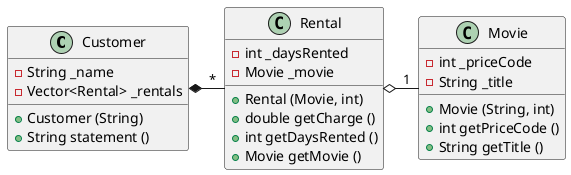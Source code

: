 @startuml
Customer *- "*" Rental
Rental   o- "1" Movie

class Customer {
    - String _name
    - Vector<Rental> _rentals
    + Customer (String)
    + String statement ()
    }

class Rental {
    - int _daysRented
    - Movie _movie
    + Rental (Movie, int)
    + double getCharge ()
    + int getDaysRented ()
    + Movie getMovie ()
    }

class Movie {
    - int _priceCode
    - String _title
    + Movie (String, int)
    + int getPriceCode ()
    + String getTitle ()
    }

@enduml
